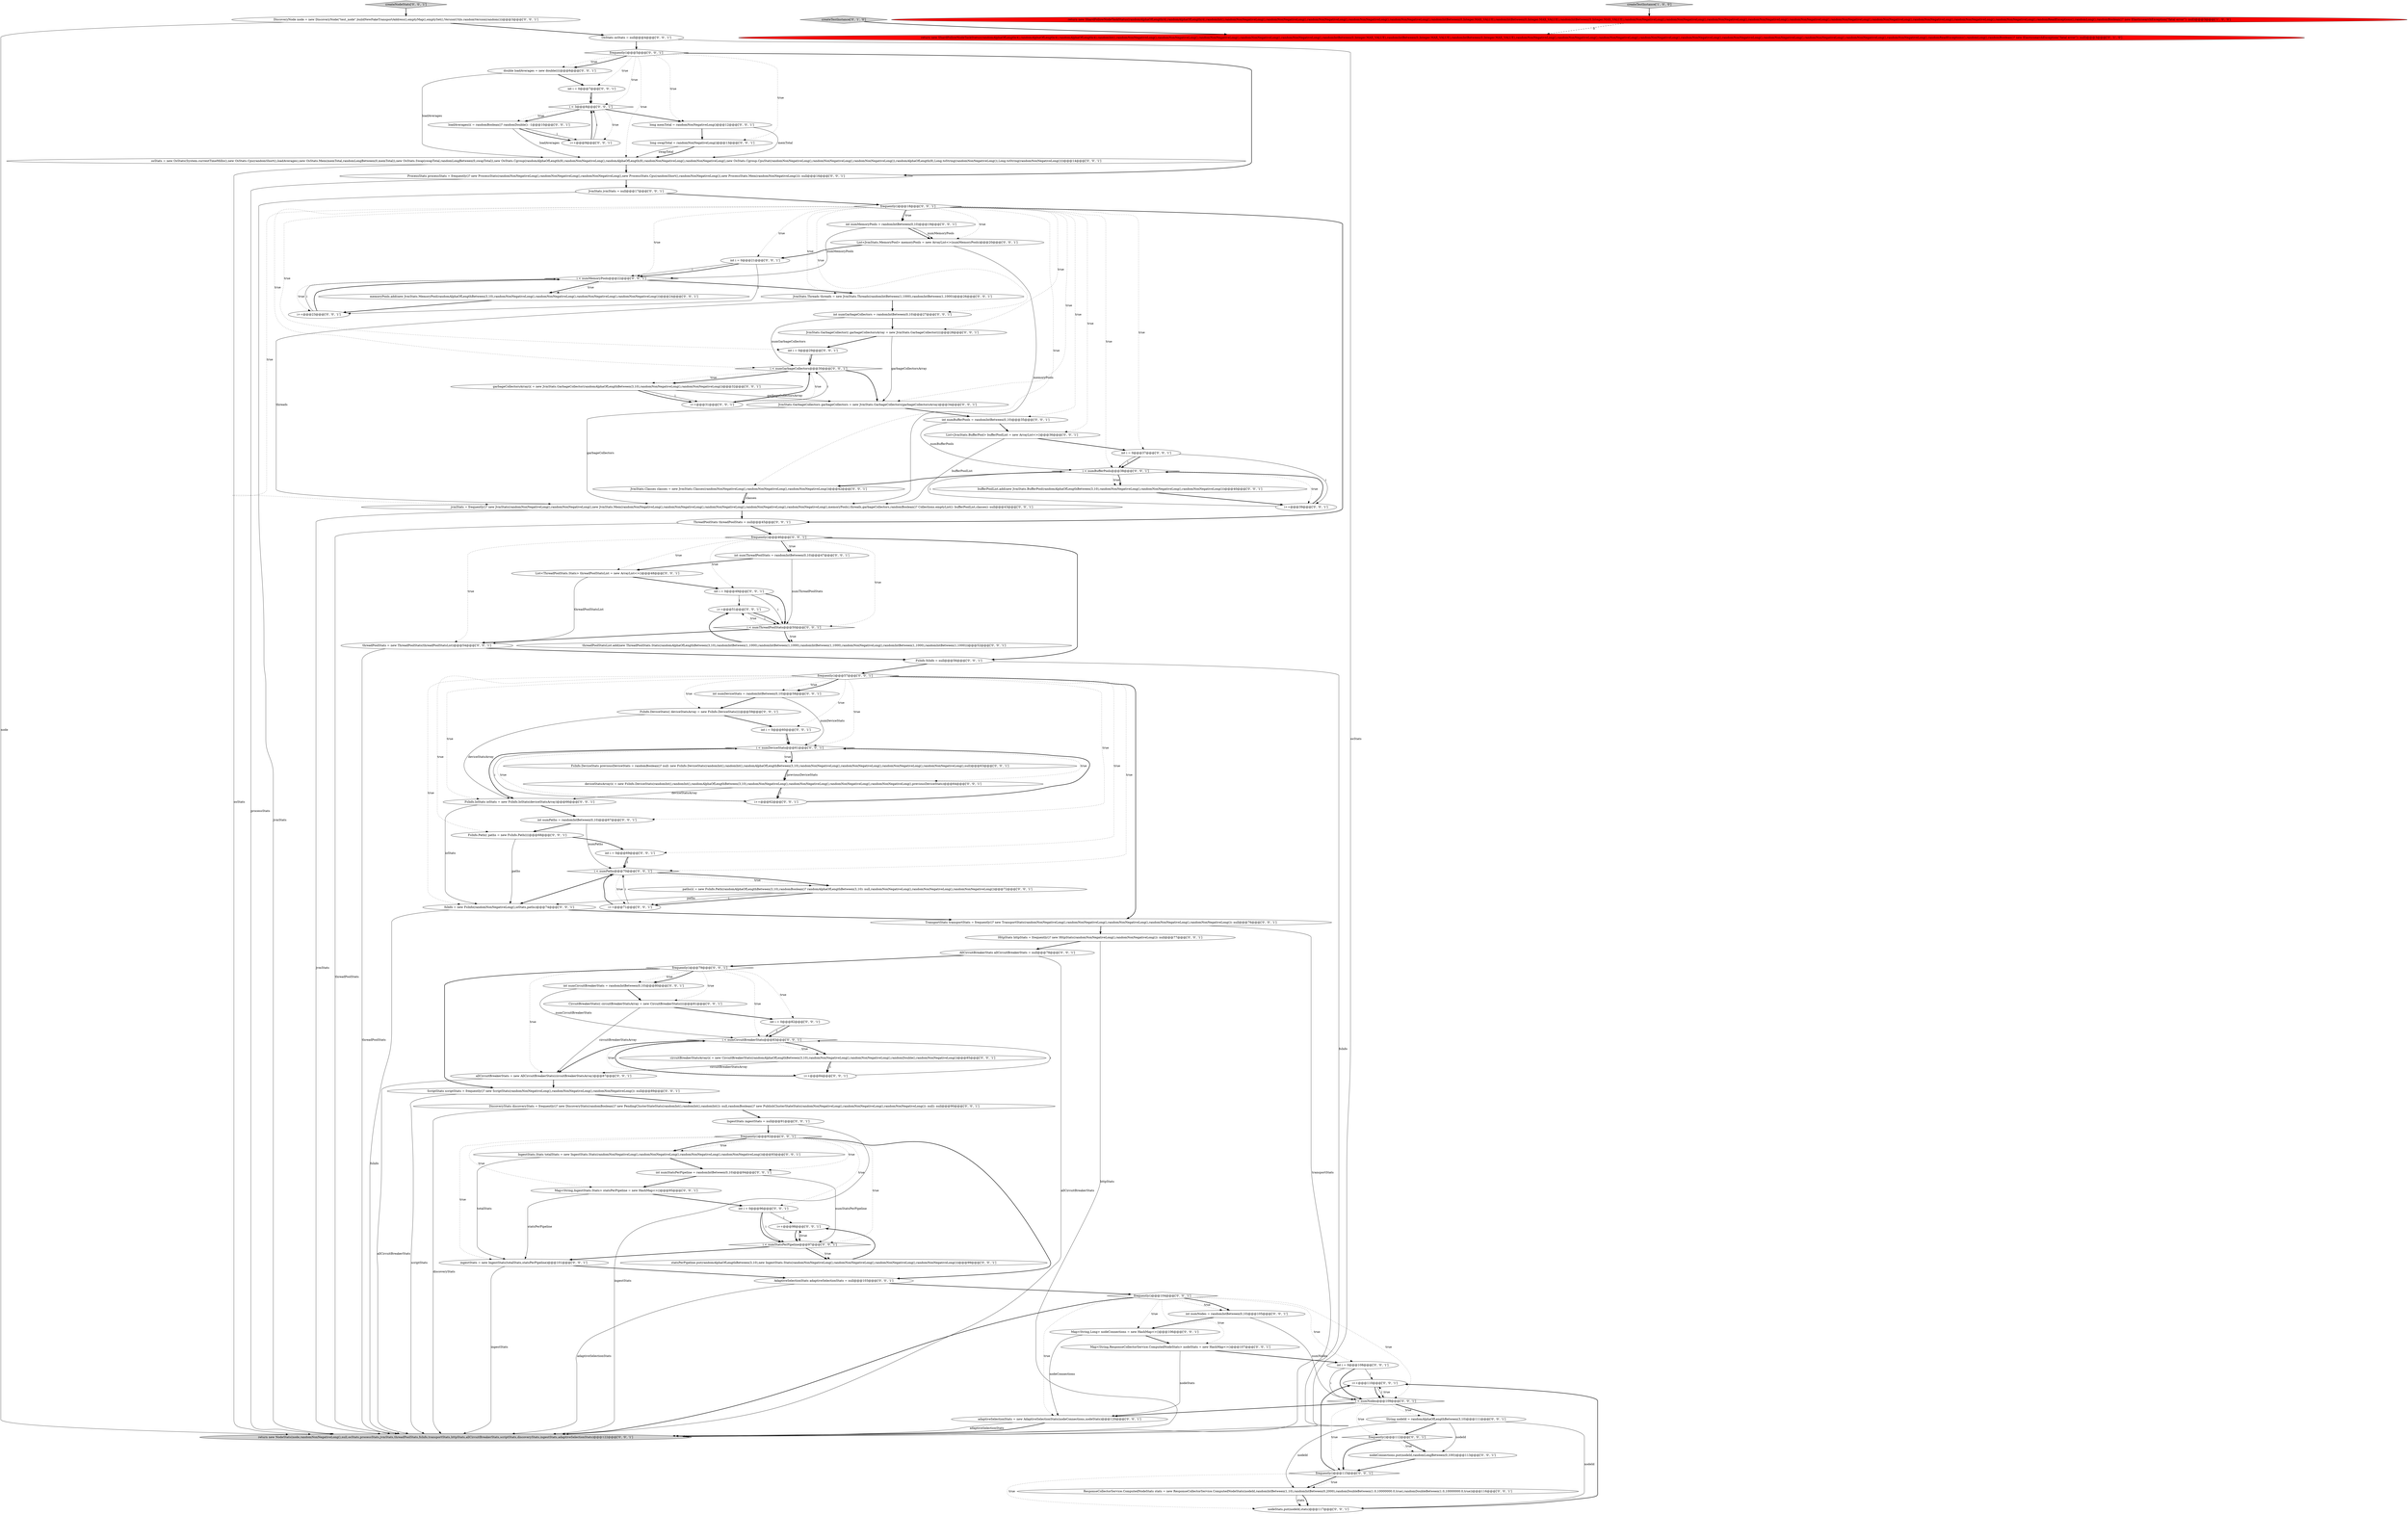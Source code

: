 digraph {
63 [style = filled, label = "i < numMemoryPools@@@22@@@['0', '0', '1']", fillcolor = white, shape = diamond image = "AAA0AAABBB3BBB"];
2 [style = filled, label = "return new ShardFollowNodeTaskStatus(randomAlphaOfLength(4),randomAlphaOfLength(4),randomAlphaOfLength(4),randomInt(),randomNonNegativeLong(),randomNonNegativeLong(),randomNonNegativeLong(),randomNonNegativeLong(),randomNonNegativeLong(),randomIntBetween(0,Integer.MAX_VALUE),randomIntBetween(0,Integer.MAX_VALUE),randomIntBetween(0,Integer.MAX_VALUE),randomNonNegativeLong(),randomNonNegativeLong(),randomNonNegativeLong(),randomNonNegativeLong(),randomNonNegativeLong(),randomNonNegativeLong(),randomNonNegativeLong(),randomNonNegativeLong(),randomNonNegativeLong(),randomNonNegativeLong(),randomReadExceptions(),randomLong(),randomBoolean()? new ElasticsearchException(\"fatal error\"): null)@@@3@@@['0', '1', '0']", fillcolor = red, shape = ellipse image = "AAA1AAABBB2BBB"];
28 [style = filled, label = "int i = 0@@@7@@@['0', '0', '1']", fillcolor = white, shape = ellipse image = "AAA0AAABBB3BBB"];
81 [style = filled, label = "int i = 0@@@96@@@['0', '0', '1']", fillcolor = white, shape = ellipse image = "AAA0AAABBB3BBB"];
98 [style = filled, label = "i++@@@98@@@['0', '0', '1']", fillcolor = white, shape = ellipse image = "AAA0AAABBB3BBB"];
87 [style = filled, label = "FsInfo.DeviceStats(( deviceStatsArray = new FsInfo.DeviceStats((((@@@59@@@['0', '0', '1']", fillcolor = white, shape = ellipse image = "AAA0AAABBB3BBB"];
61 [style = filled, label = "deviceStatsArray(i( = new FsInfo.DeviceStats(randomInt(),randomInt(),randomAlphaOfLengthBetween(3,10),randomNonNegativeLong(),randomNonNegativeLong(),randomNonNegativeLong(),randomNonNegativeLong(),previousDeviceStats)@@@64@@@['0', '0', '1']", fillcolor = white, shape = ellipse image = "AAA0AAABBB3BBB"];
82 [style = filled, label = "int numMemoryPools = randomIntBetween(0,10)@@@19@@@['0', '0', '1']", fillcolor = white, shape = ellipse image = "AAA0AAABBB3BBB"];
38 [style = filled, label = "int numStatsPerPipeline = randomIntBetween(0,10)@@@94@@@['0', '0', '1']", fillcolor = white, shape = ellipse image = "AAA0AAABBB3BBB"];
74 [style = filled, label = "paths(i( = new FsInfo.Path(randomAlphaOfLengthBetween(3,10),randomBoolean()? randomAlphaOfLengthBetween(3,10): null,randomNonNegativeLong(),randomNonNegativeLong(),randomNonNegativeLong())@@@72@@@['0', '0', '1']", fillcolor = white, shape = ellipse image = "AAA0AAABBB3BBB"];
70 [style = filled, label = "nodeStats.put(nodeId,stats)@@@117@@@['0', '0', '1']", fillcolor = white, shape = ellipse image = "AAA0AAABBB3BBB"];
104 [style = filled, label = "nodeConnections.put(nodeId,randomLongBetween(0,100))@@@113@@@['0', '0', '1']", fillcolor = white, shape = ellipse image = "AAA0AAABBB3BBB"];
51 [style = filled, label = "int i = 0@@@37@@@['0', '0', '1']", fillcolor = white, shape = ellipse image = "AAA0AAABBB3BBB"];
15 [style = filled, label = "JvmStats.GarbageCollector(( garbageCollectorsArray = new JvmStats.GarbageCollector((((@@@28@@@['0', '0', '1']", fillcolor = white, shape = ellipse image = "AAA0AAABBB3BBB"];
75 [style = filled, label = "ScriptStats scriptStats = frequently()? new ScriptStats(randomNonNegativeLong(),randomNonNegativeLong(),randomNonNegativeLong()): null@@@89@@@['0', '0', '1']", fillcolor = white, shape = ellipse image = "AAA0AAABBB3BBB"];
46 [style = filled, label = "FsInfo fsInfo = null@@@56@@@['0', '0', '1']", fillcolor = white, shape = ellipse image = "AAA0AAABBB3BBB"];
99 [style = filled, label = "frequently()@@@18@@@['0', '0', '1']", fillcolor = white, shape = diamond image = "AAA0AAABBB3BBB"];
8 [style = filled, label = "i < numGarbageCollectors@@@30@@@['0', '0', '1']", fillcolor = white, shape = diamond image = "AAA0AAABBB3BBB"];
60 [style = filled, label = "IngestStats.Stats totalStats = new IngestStats.Stats(randomNonNegativeLong(),randomNonNegativeLong(),randomNonNegativeLong(),randomNonNegativeLong())@@@93@@@['0', '0', '1']", fillcolor = white, shape = ellipse image = "AAA0AAABBB3BBB"];
73 [style = filled, label = "circuitBreakerStatsArray(i( = new CircuitBreakerStats(randomAlphaOfLengthBetween(3,10),randomNonNegativeLong(),randomNonNegativeLong(),randomDouble(),randomNonNegativeLong())@@@85@@@['0', '0', '1']", fillcolor = white, shape = ellipse image = "AAA0AAABBB3BBB"];
62 [style = filled, label = "frequently()@@@79@@@['0', '0', '1']", fillcolor = white, shape = diamond image = "AAA0AAABBB3BBB"];
5 [style = filled, label = "int i = 0@@@82@@@['0', '0', '1']", fillcolor = white, shape = ellipse image = "AAA0AAABBB3BBB"];
67 [style = filled, label = "allCircuitBreakerStats = new AllCircuitBreakerStats(circuitBreakerStatsArray)@@@87@@@['0', '0', '1']", fillcolor = white, shape = ellipse image = "AAA0AAABBB3BBB"];
1 [style = filled, label = "createTestInstance['1', '0', '0']", fillcolor = lightgray, shape = diamond image = "AAA0AAABBB1BBB"];
92 [style = filled, label = "i < numCircuitBreakerStats@@@83@@@['0', '0', '1']", fillcolor = white, shape = diamond image = "AAA0AAABBB3BBB"];
7 [style = filled, label = "osStats = new OsStats(System.currentTimeMillis(),new OsStats.Cpu(randomShort(),loadAverages),new OsStats.Mem(memTotal,randomLongBetween(0,memTotal)),new OsStats.Swap(swapTotal,randomLongBetween(0,swapTotal)),new OsStats.Cgroup(randomAlphaOfLength(8),randomNonNegativeLong(),randomAlphaOfLength(8),randomNonNegativeLong(),randomNonNegativeLong(),new OsStats.Cgroup.CpuStat(randomNonNegativeLong(),randomNonNegativeLong(),randomNonNegativeLong()),randomAlphaOfLength(8),Long.toString(randomNonNegativeLong()),Long.toString(randomNonNegativeLong())))@@@14@@@['0', '0', '1']", fillcolor = white, shape = ellipse image = "AAA0AAABBB3BBB"];
12 [style = filled, label = "int i = 0@@@69@@@['0', '0', '1']", fillcolor = white, shape = ellipse image = "AAA0AAABBB3BBB"];
25 [style = filled, label = "i++@@@84@@@['0', '0', '1']", fillcolor = white, shape = ellipse image = "AAA0AAABBB3BBB"];
31 [style = filled, label = "frequently()@@@104@@@['0', '0', '1']", fillcolor = white, shape = diamond image = "AAA0AAABBB3BBB"];
86 [style = filled, label = "ThreadPoolStats threadPoolStats = null@@@45@@@['0', '0', '1']", fillcolor = white, shape = ellipse image = "AAA0AAABBB3BBB"];
27 [style = filled, label = "i < numBufferPools@@@38@@@['0', '0', '1']", fillcolor = white, shape = diamond image = "AAA0AAABBB3BBB"];
66 [style = filled, label = "i++@@@51@@@['0', '0', '1']", fillcolor = white, shape = ellipse image = "AAA0AAABBB3BBB"];
78 [style = filled, label = "long memTotal = randomNonNegativeLong()@@@12@@@['0', '0', '1']", fillcolor = white, shape = ellipse image = "AAA0AAABBB3BBB"];
102 [style = filled, label = "frequently()@@@92@@@['0', '0', '1']", fillcolor = white, shape = diamond image = "AAA0AAABBB3BBB"];
39 [style = filled, label = "int i = 0@@@49@@@['0', '0', '1']", fillcolor = white, shape = ellipse image = "AAA0AAABBB3BBB"];
3 [style = filled, label = "createTestInstance['0', '1', '0']", fillcolor = lightgray, shape = diamond image = "AAA0AAABBB2BBB"];
76 [style = filled, label = "JvmStats jvmStats = null@@@17@@@['0', '0', '1']", fillcolor = white, shape = ellipse image = "AAA0AAABBB3BBB"];
88 [style = filled, label = "statsPerPipeline.put(randomAlphaOfLengthBetween(3,10),new IngestStats.Stats(randomNonNegativeLong(),randomNonNegativeLong(),randomNonNegativeLong(),randomNonNegativeLong()))@@@99@@@['0', '0', '1']", fillcolor = white, shape = ellipse image = "AAA0AAABBB3BBB"];
93 [style = filled, label = "OsStats osStats = null@@@4@@@['0', '0', '1']", fillcolor = white, shape = ellipse image = "AAA0AAABBB3BBB"];
54 [style = filled, label = "createNodeStats['0', '0', '1']", fillcolor = lightgray, shape = diamond image = "AAA0AAABBB3BBB"];
30 [style = filled, label = "DiscoveryNode node = new DiscoveryNode(\"test_node\",buildNewFakeTransportAddress(),emptyMap(),emptySet(),VersionUtils.randomVersion(random()))@@@3@@@['0', '0', '1']", fillcolor = white, shape = ellipse image = "AAA0AAABBB3BBB"];
44 [style = filled, label = "int numPaths = randomIntBetween(0,10)@@@67@@@['0', '0', '1']", fillcolor = white, shape = ellipse image = "AAA0AAABBB3BBB"];
103 [style = filled, label = "long swapTotal = randomNonNegativeLong()@@@13@@@['0', '0', '1']", fillcolor = white, shape = ellipse image = "AAA0AAABBB3BBB"];
91 [style = filled, label = "Map<String,IngestStats.Stats> statsPerPipeline = new HashMap<>()@@@95@@@['0', '0', '1']", fillcolor = white, shape = ellipse image = "AAA0AAABBB3BBB"];
6 [style = filled, label = "int numGarbageCollectors = randomIntBetween(0,10)@@@27@@@['0', '0', '1']", fillcolor = white, shape = ellipse image = "AAA0AAABBB3BBB"];
64 [style = filled, label = "i < numStatsPerPipeline@@@97@@@['0', '0', '1']", fillcolor = white, shape = diamond image = "AAA0AAABBB3BBB"];
29 [style = filled, label = "ProcessStats processStats = frequently()? new ProcessStats(randomNonNegativeLong(),randomNonNegativeLong(),randomNonNegativeLong(),new ProcessStats.Cpu(randomShort(),randomNonNegativeLong()),new ProcessStats.Mem(randomNonNegativeLong())): null@@@16@@@['0', '0', '1']", fillcolor = white, shape = ellipse image = "AAA0AAABBB3BBB"];
50 [style = filled, label = "JvmStats.GarbageCollectors garbageCollectors = new JvmStats.GarbageCollectors(garbageCollectorsArray)@@@34@@@['0', '0', '1']", fillcolor = white, shape = ellipse image = "AAA0AAABBB3BBB"];
69 [style = filled, label = "HttpStats httpStats = frequently()? new HttpStats(randomNonNegativeLong(),randomNonNegativeLong()): null@@@77@@@['0', '0', '1']", fillcolor = white, shape = ellipse image = "AAA0AAABBB3BBB"];
49 [style = filled, label = "i++@@@62@@@['0', '0', '1']", fillcolor = white, shape = ellipse image = "AAA0AAABBB3BBB"];
24 [style = filled, label = "fsInfo = new FsInfo(randomNonNegativeLong(),ioStats,paths)@@@74@@@['0', '0', '1']", fillcolor = white, shape = ellipse image = "AAA0AAABBB3BBB"];
85 [style = filled, label = "i++@@@110@@@['0', '0', '1']", fillcolor = white, shape = ellipse image = "AAA0AAABBB3BBB"];
35 [style = filled, label = "IngestStats ingestStats = null@@@91@@@['0', '0', '1']", fillcolor = white, shape = ellipse image = "AAA0AAABBB3BBB"];
71 [style = filled, label = "threadPoolStats = new ThreadPoolStats(threadPoolStatsList)@@@54@@@['0', '0', '1']", fillcolor = white, shape = ellipse image = "AAA0AAABBB3BBB"];
101 [style = filled, label = "String nodeId = randomAlphaOfLengthBetween(3,10)@@@111@@@['0', '0', '1']", fillcolor = white, shape = ellipse image = "AAA0AAABBB3BBB"];
57 [style = filled, label = "threadPoolStatsList.add(new ThreadPoolStats.Stats(randomAlphaOfLengthBetween(3,10),randomIntBetween(1,1000),randomIntBetween(1,1000),randomIntBetween(1,1000),randomNonNegativeLong(),randomIntBetween(1,1000),randomIntBetween(1,1000)))@@@52@@@['0', '0', '1']", fillcolor = white, shape = ellipse image = "AAA0AAABBB3BBB"];
58 [style = filled, label = "List<JvmStats.BufferPool> bufferPoolList = new ArrayList<>()@@@36@@@['0', '0', '1']", fillcolor = white, shape = ellipse image = "AAA0AAABBB3BBB"];
36 [style = filled, label = "garbageCollectorsArray(i( = new JvmStats.GarbageCollector(randomAlphaOfLengthBetween(3,10),randomNonNegativeLong(),randomNonNegativeLong())@@@32@@@['0', '0', '1']", fillcolor = white, shape = ellipse image = "AAA0AAABBB3BBB"];
40 [style = filled, label = "int i = 0@@@108@@@['0', '0', '1']", fillcolor = white, shape = ellipse image = "AAA0AAABBB3BBB"];
84 [style = filled, label = "int i = 0@@@29@@@['0', '0', '1']", fillcolor = white, shape = ellipse image = "AAA0AAABBB3BBB"];
13 [style = filled, label = "int numDeviceStats = randomIntBetween(0,10)@@@58@@@['0', '0', '1']", fillcolor = white, shape = ellipse image = "AAA0AAABBB3BBB"];
14 [style = filled, label = "i++@@@23@@@['0', '0', '1']", fillcolor = white, shape = ellipse image = "AAA0AAABBB3BBB"];
11 [style = filled, label = "frequently()@@@115@@@['0', '0', '1']", fillcolor = white, shape = diamond image = "AAA0AAABBB3BBB"];
16 [style = filled, label = "i < numPaths@@@70@@@['0', '0', '1']", fillcolor = white, shape = diamond image = "AAA0AAABBB3BBB"];
59 [style = filled, label = "i < numThreadPoolStats@@@50@@@['0', '0', '1']", fillcolor = white, shape = diamond image = "AAA0AAABBB3BBB"];
20 [style = filled, label = "frequently()@@@57@@@['0', '0', '1']", fillcolor = white, shape = diamond image = "AAA0AAABBB3BBB"];
90 [style = filled, label = "memoryPools.add(new JvmStats.MemoryPool(randomAlphaOfLengthBetween(3,10),randomNonNegativeLong(),randomNonNegativeLong(),randomNonNegativeLong(),randomNonNegativeLong()))@@@24@@@['0', '0', '1']", fillcolor = white, shape = ellipse image = "AAA0AAABBB3BBB"];
79 [style = filled, label = "bufferPoolList.add(new JvmStats.BufferPool(randomAlphaOfLengthBetween(3,10),randomNonNegativeLong(),randomNonNegativeLong(),randomNonNegativeLong()))@@@40@@@['0', '0', '1']", fillcolor = white, shape = ellipse image = "AAA0AAABBB3BBB"];
48 [style = filled, label = "int i = 0@@@60@@@['0', '0', '1']", fillcolor = white, shape = ellipse image = "AAA0AAABBB3BBB"];
95 [style = filled, label = "CircuitBreakerStats(( circuitBreakerStatsArray = new CircuitBreakerStats((((@@@81@@@['0', '0', '1']", fillcolor = white, shape = ellipse image = "AAA0AAABBB3BBB"];
4 [style = filled, label = "i++@@@9@@@['0', '0', '1']", fillcolor = white, shape = ellipse image = "AAA0AAABBB3BBB"];
32 [style = filled, label = "ResponseCollectorService.ComputedNodeStats stats = new ResponseCollectorService.ComputedNodeStats(nodeId,randomIntBetween(1,10),randomIntBetween(0,2000),randomDoubleBetween(1.0,10000000.0,true),randomDoubleBetween(1.0,10000000.0,true))@@@116@@@['0', '0', '1']", fillcolor = white, shape = ellipse image = "AAA0AAABBB3BBB"];
80 [style = filled, label = "int numCircuitBreakerStats = randomIntBetween(0,10)@@@80@@@['0', '0', '1']", fillcolor = white, shape = ellipse image = "AAA0AAABBB3BBB"];
19 [style = filled, label = "frequently()@@@5@@@['0', '0', '1']", fillcolor = white, shape = diamond image = "AAA0AAABBB3BBB"];
83 [style = filled, label = "AdaptiveSelectionStats adaptiveSelectionStats = null@@@103@@@['0', '0', '1']", fillcolor = white, shape = ellipse image = "AAA0AAABBB3BBB"];
47 [style = filled, label = "adaptiveSelectionStats = new AdaptiveSelectionStats(nodeConnections,nodeStats)@@@120@@@['0', '0', '1']", fillcolor = white, shape = ellipse image = "AAA0AAABBB3BBB"];
52 [style = filled, label = "ingestStats = new IngestStats(totalStats,statsPerPipeline)@@@101@@@['0', '0', '1']", fillcolor = white, shape = ellipse image = "AAA0AAABBB3BBB"];
41 [style = filled, label = "loadAverages(i( = randomBoolean()? randomDouble(): -1@@@10@@@['0', '0', '1']", fillcolor = white, shape = ellipse image = "AAA0AAABBB3BBB"];
45 [style = filled, label = "jvmStats = frequently()? new JvmStats(randomNonNegativeLong(),randomNonNegativeLong(),new JvmStats.Mem(randomNonNegativeLong(),randomNonNegativeLong(),randomNonNegativeLong(),randomNonNegativeLong(),randomNonNegativeLong(),memoryPools),threads,garbageCollectors,randomBoolean()? Collections.emptyList(): bufferPoolList,classes): null@@@43@@@['0', '0', '1']", fillcolor = white, shape = ellipse image = "AAA0AAABBB3BBB"];
17 [style = filled, label = "List<JvmStats.MemoryPool> memoryPools = new ArrayList<>(numMemoryPools)@@@20@@@['0', '0', '1']", fillcolor = white, shape = ellipse image = "AAA0AAABBB3BBB"];
18 [style = filled, label = "JvmStats.Threads threads = new JvmStats.Threads(randomIntBetween(1,1000),randomIntBetween(1,1000))@@@26@@@['0', '0', '1']", fillcolor = white, shape = ellipse image = "AAA0AAABBB3BBB"];
26 [style = filled, label = "FsInfo.IoStats ioStats = new FsInfo.IoStats(deviceStatsArray)@@@66@@@['0', '0', '1']", fillcolor = white, shape = ellipse image = "AAA0AAABBB3BBB"];
72 [style = filled, label = "int numBufferPools = randomIntBetween(0,10)@@@35@@@['0', '0', '1']", fillcolor = white, shape = ellipse image = "AAA0AAABBB3BBB"];
100 [style = filled, label = "int numNodes = randomIntBetween(0,10)@@@105@@@['0', '0', '1']", fillcolor = white, shape = ellipse image = "AAA0AAABBB3BBB"];
94 [style = filled, label = "TransportStats transportStats = frequently()? new TransportStats(randomNonNegativeLong(),randomNonNegativeLong(),randomNonNegativeLong(),randomNonNegativeLong(),randomNonNegativeLong()): null@@@76@@@['0', '0', '1']", fillcolor = white, shape = ellipse image = "AAA0AAABBB3BBB"];
22 [style = filled, label = "i++@@@71@@@['0', '0', '1']", fillcolor = white, shape = ellipse image = "AAA0AAABBB3BBB"];
9 [style = filled, label = "AllCircuitBreakerStats allCircuitBreakerStats = null@@@78@@@['0', '0', '1']", fillcolor = white, shape = ellipse image = "AAA0AAABBB3BBB"];
56 [style = filled, label = "Map<String,Long> nodeConnections = new HashMap<>()@@@106@@@['0', '0', '1']", fillcolor = white, shape = ellipse image = "AAA0AAABBB3BBB"];
65 [style = filled, label = "i++@@@39@@@['0', '0', '1']", fillcolor = white, shape = ellipse image = "AAA0AAABBB3BBB"];
89 [style = filled, label = "double loadAverages = new double((((@@@6@@@['0', '0', '1']", fillcolor = white, shape = ellipse image = "AAA0AAABBB3BBB"];
34 [style = filled, label = "DiscoveryStats discoveryStats = frequently()? new DiscoveryStats(randomBoolean()? new PendingClusterStateStats(randomInt(),randomInt(),randomInt()): null,randomBoolean()? new PublishClusterStateStats(randomNonNegativeLong(),randomNonNegativeLong(),randomNonNegativeLong()): null): null@@@90@@@['0', '0', '1']", fillcolor = white, shape = ellipse image = "AAA0AAABBB3BBB"];
21 [style = filled, label = "JvmStats.Classes classes = new JvmStats.Classes(randomNonNegativeLong(),randomNonNegativeLong(),randomNonNegativeLong())@@@42@@@['0', '0', '1']", fillcolor = white, shape = ellipse image = "AAA0AAABBB3BBB"];
0 [style = filled, label = "return new ShardFollowNodeTaskStatus(randomAlphaOfLength(4),randomAlphaOfLength(4),randomInt(),randomNonNegativeLong(),randomNonNegativeLong(),randomNonNegativeLong(),randomNonNegativeLong(),randomNonNegativeLong(),randomIntBetween(0,Integer.MAX_VALUE),randomIntBetween(0,Integer.MAX_VALUE),randomIntBetween(0,Integer.MAX_VALUE),randomNonNegativeLong(),randomNonNegativeLong(),randomNonNegativeLong(),randomNonNegativeLong(),randomNonNegativeLong(),randomNonNegativeLong(),randomNonNegativeLong(),randomNonNegativeLong(),randomNonNegativeLong(),randomNonNegativeLong(),randomReadExceptions(),randomLong(),randomBoolean()? new ElasticsearchException(\"fatal error\"): null)@@@3@@@['1', '0', '0']", fillcolor = red, shape = ellipse image = "AAA1AAABBB1BBB"];
43 [style = filled, label = "FsInfo.DeviceStats previousDeviceStats = randomBoolean()? null: new FsInfo.DeviceStats(randomInt(),randomInt(),randomAlphaOfLengthBetween(3,10),randomNonNegativeLong(),randomNonNegativeLong(),randomNonNegativeLong(),randomNonNegativeLong(),null)@@@63@@@['0', '0', '1']", fillcolor = white, shape = ellipse image = "AAA0AAABBB3BBB"];
10 [style = filled, label = "Map<String,ResponseCollectorService.ComputedNodeStats> nodeStats = new HashMap<>()@@@107@@@['0', '0', '1']", fillcolor = white, shape = ellipse image = "AAA0AAABBB3BBB"];
37 [style = filled, label = "i < numDeviceStats@@@61@@@['0', '0', '1']", fillcolor = white, shape = diamond image = "AAA0AAABBB3BBB"];
68 [style = filled, label = "i++@@@31@@@['0', '0', '1']", fillcolor = white, shape = ellipse image = "AAA0AAABBB3BBB"];
53 [style = filled, label = "frequently()@@@46@@@['0', '0', '1']", fillcolor = white, shape = diamond image = "AAA0AAABBB3BBB"];
33 [style = filled, label = "i < 3@@@8@@@['0', '0', '1']", fillcolor = white, shape = diamond image = "AAA0AAABBB3BBB"];
42 [style = filled, label = "i < numNodes@@@109@@@['0', '0', '1']", fillcolor = white, shape = diamond image = "AAA0AAABBB3BBB"];
97 [style = filled, label = "FsInfo.Path(( paths = new FsInfo.Path((((@@@68@@@['0', '0', '1']", fillcolor = white, shape = ellipse image = "AAA0AAABBB3BBB"];
77 [style = filled, label = "int numThreadPoolStats = randomIntBetween(0,10)@@@47@@@['0', '0', '1']", fillcolor = white, shape = ellipse image = "AAA0AAABBB3BBB"];
96 [style = filled, label = "frequently()@@@112@@@['0', '0', '1']", fillcolor = white, shape = diamond image = "AAA0AAABBB3BBB"];
23 [style = filled, label = "int i = 0@@@21@@@['0', '0', '1']", fillcolor = white, shape = ellipse image = "AAA0AAABBB3BBB"];
105 [style = filled, label = "return new NodeStats(node,randomNonNegativeLong(),null,osStats,processStats,jvmStats,threadPoolStats,fsInfo,transportStats,httpStats,allCircuitBreakerStats,scriptStats,discoveryStats,ingestStats,adaptiveSelectionStats)@@@122@@@['0', '0', '1']", fillcolor = lightgray, shape = ellipse image = "AAA0AAABBB3BBB"];
55 [style = filled, label = "List<ThreadPoolStats.Stats> threadPoolStatsList = new ArrayList<>()@@@48@@@['0', '0', '1']", fillcolor = white, shape = ellipse image = "AAA0AAABBB3BBB"];
62->95 [style = dotted, label="true"];
84->8 [style = solid, label="i"];
29->76 [style = bold, label=""];
31->56 [style = dotted, label="true"];
74->22 [style = bold, label=""];
93->19 [style = bold, label=""];
91->52 [style = solid, label="statsPerPipeline"];
99->82 [style = dotted, label="true"];
84->8 [style = bold, label=""];
61->26 [style = solid, label="deviceStatsArray"];
39->59 [style = bold, label=""];
99->17 [style = dotted, label="true"];
6->8 [style = solid, label="numGarbageCollectors"];
69->9 [style = bold, label=""];
14->63 [style = solid, label="i"];
53->39 [style = dotted, label="true"];
44->97 [style = bold, label=""];
28->33 [style = solid, label="i"];
101->32 [style = solid, label="nodeId"];
59->57 [style = bold, label=""];
77->59 [style = solid, label="numThreadPoolStats"];
53->59 [style = dotted, label="true"];
30->93 [style = bold, label=""];
59->71 [style = bold, label=""];
73->25 [style = solid, label="i"];
40->42 [style = solid, label="i"];
74->22 [style = solid, label="i"];
99->23 [style = dotted, label="true"];
33->78 [style = bold, label=""];
62->80 [style = dotted, label="true"];
53->55 [style = dotted, label="true"];
52->105 [style = solid, label="ingestStats"];
31->42 [style = dotted, label="true"];
31->105 [style = bold, label=""];
102->60 [style = dotted, label="true"];
17->45 [style = solid, label="memoryPools"];
34->105 [style = solid, label="discoveryStats"];
99->86 [style = bold, label=""];
8->36 [style = bold, label=""];
37->43 [style = bold, label=""];
82->63 [style = solid, label="numMemoryPools"];
74->24 [style = solid, label="paths"];
20->94 [style = bold, label=""];
67->105 [style = solid, label="allCircuitBreakerStats"];
29->105 [style = solid, label="processStats"];
82->17 [style = bold, label=""];
52->83 [style = bold, label=""];
102->81 [style = dotted, label="true"];
102->38 [style = dotted, label="true"];
99->18 [style = dotted, label="true"];
45->105 [style = solid, label="jvmStats"];
69->105 [style = solid, label="httpStats"];
93->105 [style = solid, label="osStats"];
22->16 [style = solid, label="i"];
20->13 [style = dotted, label="true"];
85->42 [style = bold, label=""];
91->81 [style = bold, label=""];
92->73 [style = dotted, label="true"];
32->70 [style = bold, label=""];
99->58 [style = dotted, label="true"];
78->7 [style = solid, label="memTotal"];
40->85 [style = solid, label="i"];
101->70 [style = solid, label="nodeId"];
86->105 [style = solid, label="threadPoolStats"];
81->64 [style = solid, label="i"];
64->88 [style = bold, label=""];
7->29 [style = bold, label=""];
63->90 [style = bold, label=""];
61->49 [style = bold, label=""];
11->70 [style = dotted, label="true"];
47->105 [style = bold, label=""];
48->37 [style = bold, label=""];
61->49 [style = solid, label="i"];
96->11 [style = bold, label=""];
64->52 [style = bold, label=""];
94->105 [style = solid, label="transportStats"];
5->92 [style = solid, label="i"];
33->4 [style = dotted, label="true"];
63->18 [style = bold, label=""];
37->26 [style = bold, label=""];
39->66 [style = solid, label="i"];
20->24 [style = dotted, label="true"];
41->4 [style = solid, label="i"];
31->40 [style = dotted, label="true"];
51->65 [style = solid, label="i"];
99->27 [style = dotted, label="true"];
35->102 [style = bold, label=""];
87->26 [style = solid, label="deviceStatsArray"];
63->90 [style = dotted, label="true"];
20->26 [style = dotted, label="true"];
39->59 [style = solid, label="i"];
21->45 [style = solid, label="classes"];
42->96 [style = dotted, label="true"];
41->4 [style = bold, label=""];
19->33 [style = dotted, label="true"];
33->41 [style = bold, label=""];
42->101 [style = bold, label=""];
1->0 [style = bold, label=""];
37->49 [style = dotted, label="true"];
23->14 [style = solid, label="i"];
72->27 [style = solid, label="numBufferPools"];
25->92 [style = bold, label=""];
92->67 [style = bold, label=""];
88->98 [style = bold, label=""];
100->56 [style = bold, label=""];
23->63 [style = solid, label="i"];
100->42 [style = solid, label="numNodes"];
31->10 [style = dotted, label="true"];
7->105 [style = solid, label="osStats"];
64->98 [style = dotted, label="true"];
62->92 [style = dotted, label="true"];
18->45 [style = solid, label="threads"];
56->10 [style = bold, label=""];
21->45 [style = bold, label=""];
76->105 [style = solid, label="jvmStats"];
59->66 [style = dotted, label="true"];
65->27 [style = bold, label=""];
45->86 [style = bold, label=""];
71->46 [style = bold, label=""];
68->8 [style = solid, label="i"];
3->2 [style = bold, label=""];
83->31 [style = bold, label=""];
58->51 [style = bold, label=""];
42->11 [style = dotted, label="true"];
92->73 [style = bold, label=""];
62->67 [style = dotted, label="true"];
98->64 [style = bold, label=""];
99->51 [style = dotted, label="true"];
102->60 [style = bold, label=""];
82->17 [style = solid, label="numMemoryPools"];
51->27 [style = bold, label=""];
63->14 [style = dotted, label="true"];
42->85 [style = dotted, label="true"];
46->20 [style = bold, label=""];
99->45 [style = dotted, label="true"];
20->48 [style = dotted, label="true"];
70->85 [style = bold, label=""];
34->35 [style = bold, label=""];
31->100 [style = dotted, label="true"];
50->72 [style = bold, label=""];
94->69 [style = bold, label=""];
87->48 [style = bold, label=""];
102->64 [style = dotted, label="true"];
81->98 [style = solid, label="i"];
49->37 [style = bold, label=""];
20->13 [style = bold, label=""];
31->47 [style = dotted, label="true"];
67->75 [style = bold, label=""];
80->95 [style = bold, label=""];
99->63 [style = dotted, label="true"];
22->16 [style = bold, label=""];
97->24 [style = solid, label="paths"];
62->75 [style = bold, label=""];
19->29 [style = bold, label=""];
57->66 [style = bold, label=""];
16->24 [style = bold, label=""];
78->103 [style = bold, label=""];
31->100 [style = bold, label=""];
10->47 [style = solid, label="nodeStats"];
19->89 [style = dotted, label="true"];
81->64 [style = bold, label=""];
42->47 [style = bold, label=""];
60->52 [style = solid, label="totalStats"];
99->72 [style = dotted, label="true"];
15->84 [style = bold, label=""];
11->32 [style = bold, label=""];
55->71 [style = solid, label="threadPoolStatsList"];
24->105 [style = solid, label="fsInfo"];
19->7 [style = dotted, label="true"];
4->33 [style = bold, label=""];
55->39 [style = bold, label=""];
60->38 [style = bold, label=""];
89->28 [style = bold, label=""];
27->79 [style = dotted, label="true"];
62->5 [style = dotted, label="true"];
17->23 [style = bold, label=""];
79->65 [style = bold, label=""];
37->61 [style = dotted, label="true"];
6->15 [style = bold, label=""];
101->104 [style = solid, label="nodeId"];
58->45 [style = solid, label="bufferPoolList"];
62->80 [style = bold, label=""];
9->105 [style = solid, label="allCircuitBreakerStats"];
101->96 [style = bold, label=""];
14->63 [style = bold, label=""];
43->61 [style = bold, label=""];
32->70 [style = solid, label="stats"];
48->37 [style = solid, label="i"];
19->78 [style = dotted, label="true"];
8->68 [style = dotted, label="true"];
53->46 [style = bold, label=""];
13->37 [style = solid, label="numDeviceStats"];
19->28 [style = dotted, label="true"];
37->43 [style = dotted, label="true"];
20->37 [style = dotted, label="true"];
20->44 [style = dotted, label="true"];
92->25 [style = dotted, label="true"];
38->91 [style = bold, label=""];
26->44 [style = bold, label=""];
18->6 [style = bold, label=""];
96->104 [style = bold, label=""];
23->63 [style = bold, label=""];
30->105 [style = solid, label="node"];
15->50 [style = solid, label="garbageCollectorsArray"];
10->40 [style = bold, label=""];
5->92 [style = bold, label=""];
73->25 [style = bold, label=""];
50->45 [style = solid, label="garbageCollectors"];
8->50 [style = bold, label=""];
77->55 [style = bold, label=""];
33->41 [style = dotted, label="true"];
47->105 [style = solid, label="adaptiveSelectionStats"];
80->92 [style = solid, label="numCircuitBreakerStats"];
56->47 [style = solid, label="nodeConnections"];
25->92 [style = solid, label="i"];
99->6 [style = dotted, label="true"];
8->36 [style = dotted, label="true"];
16->74 [style = dotted, label="true"];
26->24 [style = solid, label="ioStats"];
27->65 [style = dotted, label="true"];
27->21 [style = bold, label=""];
102->52 [style = dotted, label="true"];
35->105 [style = solid, label="ingestStats"];
83->105 [style = solid, label="adaptiveSelectionStats"];
53->77 [style = bold, label=""];
98->64 [style = solid, label="i"];
19->89 [style = bold, label=""];
38->64 [style = solid, label="numStatsPerPipeline"];
51->27 [style = solid, label="i"];
90->14 [style = bold, label=""];
11->32 [style = dotted, label="true"];
13->87 [style = bold, label=""];
89->7 [style = solid, label="loadAverages"];
36->50 [style = solid, label="garbageCollectorsArray"];
73->67 [style = solid, label="circuitBreakerStatsArray"];
12->16 [style = solid, label="i"];
66->59 [style = solid, label="i"];
95->5 [style = bold, label=""];
11->85 [style = bold, label=""];
85->42 [style = solid, label="i"];
76->99 [style = bold, label=""];
36->68 [style = solid, label="i"];
46->105 [style = solid, label="fsInfo"];
53->71 [style = dotted, label="true"];
54->30 [style = bold, label=""];
20->87 [style = dotted, label="true"];
99->84 [style = dotted, label="true"];
9->62 [style = bold, label=""];
12->16 [style = bold, label=""];
41->7 [style = solid, label="loadAverages"];
104->11 [style = bold, label=""];
49->37 [style = solid, label="i"];
103->7 [style = bold, label=""];
16->22 [style = dotted, label="true"];
99->82 [style = bold, label=""];
102->83 [style = bold, label=""];
102->91 [style = dotted, label="true"];
99->8 [style = dotted, label="true"];
65->27 [style = solid, label="i"];
95->67 [style = solid, label="circuitBreakerStatsArray"];
44->16 [style = solid, label="numPaths"];
19->103 [style = dotted, label="true"];
99->15 [style = dotted, label="true"];
36->68 [style = bold, label=""];
16->74 [style = bold, label=""];
20->97 [style = dotted, label="true"];
28->33 [style = bold, label=""];
86->53 [style = bold, label=""];
27->79 [style = bold, label=""];
99->21 [style = dotted, label="true"];
96->104 [style = dotted, label="true"];
72->58 [style = bold, label=""];
103->7 [style = solid, label="swapTotal"];
42->101 [style = dotted, label="true"];
97->12 [style = bold, label=""];
24->94 [style = bold, label=""];
75->34 [style = bold, label=""];
59->57 [style = dotted, label="true"];
99->50 [style = dotted, label="true"];
0->2 [style = dashed, label="0"];
20->12 [style = dotted, label="true"];
64->88 [style = dotted, label="true"];
4->33 [style = solid, label="i"];
68->8 [style = bold, label=""];
75->105 [style = solid, label="scriptStats"];
66->59 [style = bold, label=""];
40->42 [style = bold, label=""];
71->105 [style = solid, label="threadPoolStats"];
53->77 [style = dotted, label="true"];
20->16 [style = dotted, label="true"];
43->61 [style = solid, label="previousDeviceStats"];
}
